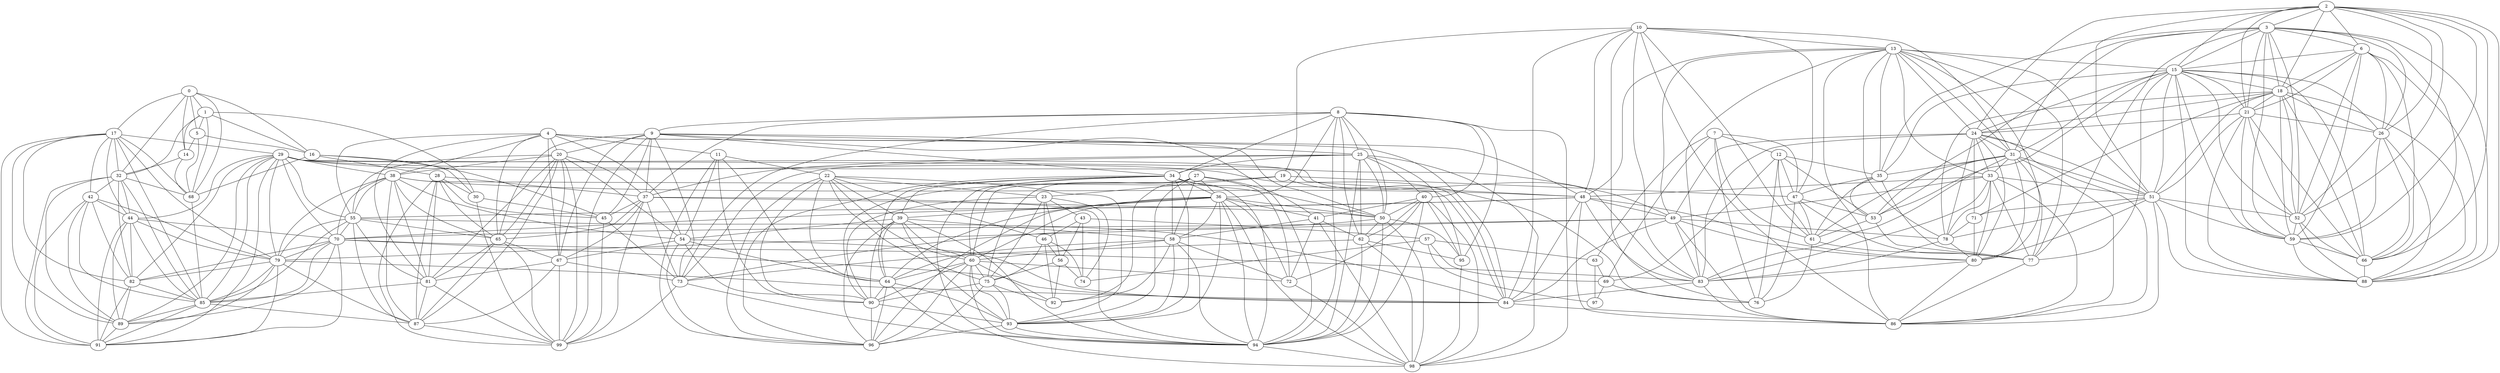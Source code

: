 graph {
	0 [label=0]
	1 [label=1]
	2 [label=2]
	3 [label=3]
	4 [label=4]
	5 [label=5]
	6 [label=6]
	7 [label=7]
	8 [label=8]
	9 [label=9]
	10 [label=10]
	11 [label=11]
	12 [label=12]
	13 [label=13]
	14 [label=14]
	15 [label=15]
	16 [label=16]
	17 [label=17]
	18 [label=18]
	19 [label=19]
	20 [label=20]
	21 [label=21]
	22 [label=22]
	23 [label=23]
	24 [label=24]
	25 [label=25]
	26 [label=26]
	27 [label=27]
	28 [label=28]
	29 [label=29]
	30 [label=30]
	31 [label=31]
	32 [label=32]
	33 [label=33]
	34 [label=34]
	35 [label=35]
	36 [label=36]
	37 [label=37]
	38 [label=38]
	39 [label=39]
	40 [label=40]
	41 [label=41]
	42 [label=42]
	43 [label=43]
	44 [label=44]
	45 [label=45]
	46 [label=46]
	47 [label=47]
	48 [label=48]
	49 [label=49]
	50 [label=50]
	51 [label=51]
	52 [label=52]
	53 [label=53]
	54 [label=54]
	55 [label=55]
	56 [label=56]
	57 [label=57]
	58 [label=58]
	59 [label=59]
	60 [label=60]
	61 [label=61]
	62 [label=62]
	63 [label=63]
	64 [label=64]
	65 [label=65]
	66 [label=66]
	67 [label=67]
	68 [label=68]
	69 [label=69]
	70 [label=70]
	71 [label=71]
	72 [label=72]
	73 [label=73]
	74 [label=74]
	75 [label=75]
	76 [label=76]
	77 [label=77]
	78 [label=78]
	79 [label=79]
	80 [label=80]
	81 [label=81]
	82 [label=82]
	83 [label=83]
	84 [label=84]
	85 [label=85]
	86 [label=86]
	87 [label=87]
	88 [label=88]
	89 [label=89]
	90 [label=90]
	91 [label=91]
	92 [label=92]
	93 [label=93]
	94 [label=94]
	95 [label=95]
	96 [label=96]
	97 [label=97]
	98 [label=98]
	99 [label=99]
	0 -- 1
	0 -- 5
	0 -- 14
	0 -- 16
	0 -- 17
	0 -- 32
	0 -- 68
	1 -- 5
	1 -- 14
	1 -- 16
	1 -- 30
	1 -- 32
	1 -- 68
	2 -- 3
	2 -- 6
	2 -- 15
	2 -- 18
	2 -- 21
	2 -- 24
	2 -- 26
	2 -- 51
	2 -- 52
	2 -- 59
	2 -- 66
	2 -- 88
	3 -- 6
	3 -- 15
	3 -- 18
	3 -- 21
	3 -- 26
	3 -- 31
	3 -- 35
	3 -- 52
	3 -- 53
	3 -- 59
	3 -- 66
	3 -- 77
	3 -- 88
	4 -- 11
	4 -- 20
	4 -- 38
	4 -- 48
	4 -- 54
	4 -- 55
	4 -- 65
	4 -- 67
	4 -- 81
	4 -- 84
	5 -- 14
	5 -- 16
	5 -- 68
	6 -- 15
	6 -- 18
	6 -- 21
	6 -- 26
	6 -- 52
	6 -- 59
	6 -- 66
	6 -- 88
	7 -- 12
	7 -- 47
	7 -- 61
	7 -- 63
	7 -- 69
	7 -- 76
	8 -- 9
	8 -- 25
	8 -- 34
	8 -- 36
	8 -- 37
	8 -- 40
	8 -- 50
	8 -- 62
	8 -- 73
	8 -- 94
	8 -- 95
	8 -- 98
	9 -- 20
	9 -- 25
	9 -- 34
	9 -- 37
	9 -- 45
	9 -- 50
	9 -- 65
	9 -- 67
	9 -- 73
	9 -- 94
	9 -- 99
	10 -- 13
	10 -- 19
	10 -- 31
	10 -- 47
	10 -- 48
	10 -- 61
	10 -- 76
	10 -- 83
	10 -- 84
	10 -- 86
	11 -- 22
	11 -- 54
	11 -- 64
	11 -- 90
	11 -- 96
	12 -- 35
	12 -- 47
	12 -- 53
	12 -- 61
	12 -- 69
	12 -- 76
	13 -- 15
	13 -- 24
	13 -- 31
	13 -- 33
	13 -- 35
	13 -- 48
	13 -- 49
	13 -- 51
	13 -- 77
	13 -- 78
	13 -- 80
	13 -- 83
	13 -- 86
	14 -- 32
	14 -- 68
	15 -- 18
	15 -- 21
	15 -- 24
	15 -- 26
	15 -- 31
	15 -- 35
	15 -- 51
	15 -- 52
	15 -- 53
	15 -- 59
	15 -- 66
	15 -- 77
	15 -- 88
	16 -- 28
	16 -- 30
	16 -- 45
	16 -- 68
	17 -- 29
	17 -- 32
	17 -- 42
	17 -- 44
	17 -- 68
	17 -- 79
	17 -- 82
	17 -- 85
	17 -- 89
	17 -- 91
	18 -- 21
	18 -- 24
	18 -- 26
	18 -- 51
	18 -- 52
	18 -- 59
	18 -- 66
	18 -- 71
	18 -- 78
	18 -- 88
	19 -- 23
	19 -- 47
	19 -- 76
	19 -- 90
	20 -- 37
	20 -- 38
	20 -- 54
	20 -- 55
	20 -- 65
	20 -- 67
	20 -- 81
	20 -- 87
	20 -- 99
	21 -- 24
	21 -- 26
	21 -- 51
	21 -- 52
	21 -- 59
	21 -- 66
	21 -- 88
	22 -- 23
	22 -- 39
	22 -- 46
	22 -- 60
	22 -- 64
	22 -- 75
	22 -- 90
	22 -- 93
	22 -- 96
	23 -- 43
	23 -- 46
	23 -- 56
	23 -- 74
	23 -- 75
	23 -- 90
	24 -- 31
	24 -- 33
	24 -- 49
	24 -- 51
	24 -- 71
	24 -- 78
	24 -- 80
	24 -- 83
	24 -- 86
	25 -- 34
	25 -- 37
	25 -- 40
	25 -- 50
	25 -- 62
	25 -- 73
	25 -- 94
	25 -- 95
	25 -- 98
	26 -- 52
	26 -- 59
	26 -- 66
	26 -- 88
	27 -- 36
	27 -- 41
	27 -- 58
	27 -- 60
	27 -- 72
	27 -- 75
	27 -- 92
	27 -- 93
	28 -- 30
	28 -- 37
	28 -- 45
	28 -- 65
	28 -- 81
	28 -- 87
	28 -- 99
	29 -- 38
	29 -- 44
	29 -- 48
	29 -- 49
	29 -- 55
	29 -- 70
	29 -- 79
	29 -- 82
	29 -- 83
	29 -- 84
	29 -- 85
	29 -- 89
	29 -- 91
	30 -- 45
	30 -- 99
	31 -- 33
	31 -- 35
	31 -- 51
	31 -- 53
	31 -- 61
	31 -- 77
	31 -- 80
	31 -- 83
	31 -- 86
	32 -- 42
	32 -- 44
	32 -- 68
	32 -- 82
	32 -- 85
	32 -- 89
	32 -- 91
	33 -- 48
	33 -- 49
	33 -- 51
	33 -- 77
	33 -- 78
	33 -- 80
	33 -- 83
	33 -- 86
	34 -- 36
	34 -- 39
	34 -- 50
	34 -- 58
	34 -- 60
	34 -- 64
	34 -- 93
	34 -- 94
	34 -- 96
	34 -- 98
	35 -- 47
	35 -- 53
	35 -- 61
	35 -- 77
	36 -- 39
	36 -- 41
	36 -- 50
	36 -- 58
	36 -- 60
	36 -- 64
	36 -- 72
	36 -- 93
	36 -- 94
	36 -- 96
	36 -- 98
	37 -- 45
	37 -- 50
	37 -- 65
	37 -- 67
	37 -- 73
	37 -- 94
	37 -- 99
	38 -- 48
	38 -- 54
	38 -- 55
	38 -- 65
	38 -- 70
	38 -- 79
	38 -- 81
	38 -- 84
	38 -- 87
	39 -- 54
	39 -- 58
	39 -- 60
	39 -- 64
	39 -- 90
	39 -- 93
	39 -- 94
	39 -- 96
	40 -- 41
	40 -- 50
	40 -- 62
	40 -- 72
	40 -- 94
	40 -- 95
	40 -- 98
	41 -- 58
	41 -- 62
	41 -- 72
	41 -- 98
	42 -- 44
	42 -- 79
	42 -- 82
	42 -- 85
	42 -- 89
	42 -- 91
	43 -- 46
	43 -- 56
	43 -- 57
	43 -- 74
	44 -- 70
	44 -- 79
	44 -- 82
	44 -- 85
	44 -- 89
	44 -- 91
	45 -- 73
	45 -- 99
	46 -- 56
	46 -- 74
	46 -- 75
	46 -- 92
	47 -- 53
	47 -- 61
	47 -- 76
	47 -- 77
	48 -- 49
	48 -- 55
	48 -- 70
	48 -- 80
	48 -- 83
	48 -- 84
	48 -- 86
	49 -- 70
	49 -- 78
	49 -- 79
	49 -- 80
	49 -- 83
	49 -- 84
	49 -- 86
	50 -- 62
	50 -- 73
	50 -- 94
	50 -- 95
	50 -- 98
	51 -- 52
	51 -- 59
	51 -- 71
	51 -- 78
	51 -- 80
	51 -- 86
	51 -- 88
	52 -- 59
	52 -- 66
	52 -- 88
	53 -- 61
	53 -- 77
	54 -- 64
	54 -- 67
	54 -- 84
	54 -- 90
	54 -- 96
	55 -- 65
	55 -- 70
	55 -- 79
	55 -- 81
	55 -- 84
	55 -- 85
	55 -- 87
	56 -- 74
	56 -- 75
	56 -- 92
	57 -- 63
	57 -- 69
	57 -- 74
	57 -- 97
	58 -- 60
	58 -- 64
	58 -- 72
	58 -- 92
	58 -- 93
	58 -- 94
	59 -- 66
	59 -- 88
	60 -- 64
	60 -- 72
	60 -- 75
	60 -- 90
	60 -- 92
	60 -- 93
	60 -- 94
	60 -- 96
	61 -- 76
	61 -- 77
	62 -- 73
	62 -- 94
	62 -- 95
	62 -- 98
	63 -- 69
	63 -- 97
	64 -- 90
	64 -- 93
	64 -- 94
	64 -- 96
	65 -- 67
	65 -- 81
	65 -- 87
	65 -- 99
	66 -- 88
	67 -- 73
	67 -- 81
	67 -- 87
	67 -- 99
	68 -- 85
	69 -- 76
	69 -- 97
	70 -- 79
	70 -- 82
	70 -- 83
	70 -- 84
	70 -- 85
	70 -- 89
	70 -- 91
	71 -- 78
	71 -- 80
	72 -- 98
	73 -- 94
	73 -- 99
	75 -- 90
	75 -- 92
	75 -- 93
	75 -- 96
	77 -- 86
	78 -- 80
	78 -- 83
	79 -- 82
	79 -- 84
	79 -- 85
	79 -- 87
	79 -- 89
	79 -- 91
	80 -- 83
	80 -- 86
	81 -- 85
	81 -- 87
	81 -- 99
	82 -- 85
	82 -- 89
	82 -- 91
	83 -- 84
	83 -- 86
	84 -- 86
	85 -- 87
	85 -- 89
	85 -- 91
	87 -- 99
	89 -- 91
	90 -- 93
	90 -- 96
	93 -- 94
	93 -- 96
	94 -- 98
	95 -- 98
}
